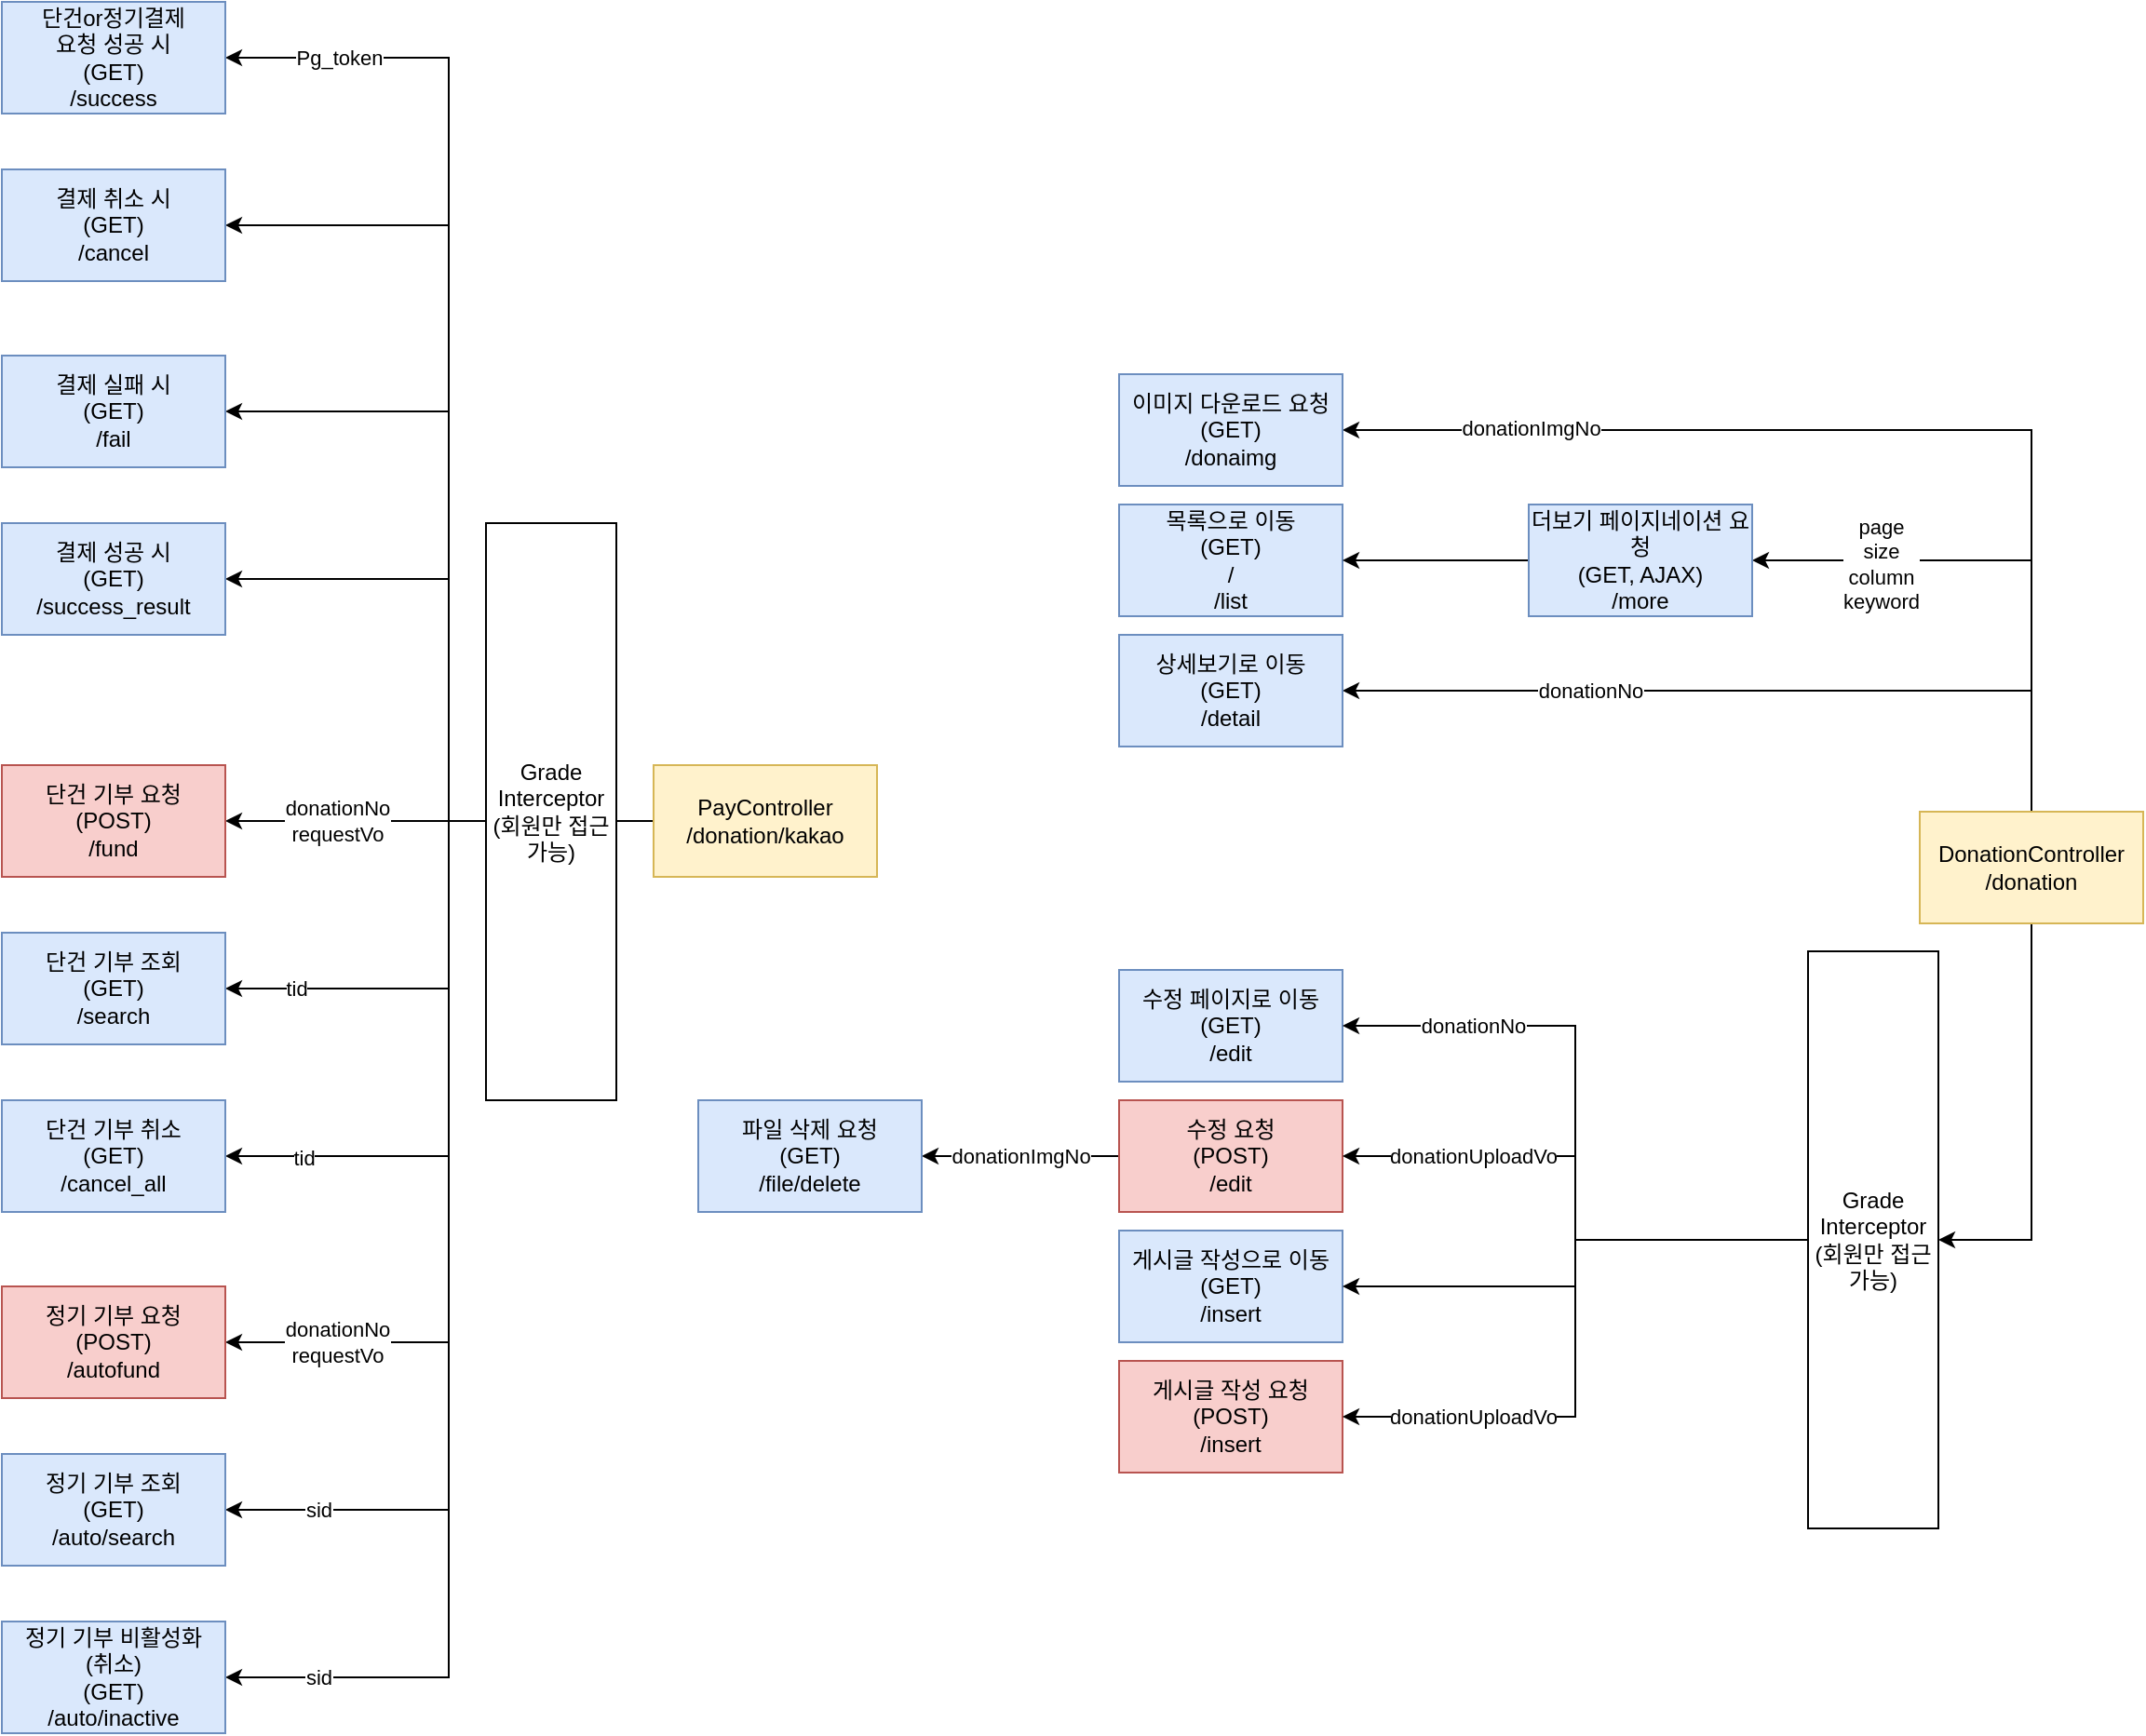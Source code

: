 <mxfile version="15.8.6" type="device"><diagram id="q-D6-skYD_-EYiF5gJB0" name="Page-1"><mxGraphModel dx="1866" dy="913" grid="1" gridSize="10" guides="1" tooltips="1" connect="1" arrows="1" fold="1" page="1" pageScale="1" pageWidth="827" pageHeight="1169" math="0" shadow="0"><root><mxCell id="0"/><mxCell id="1" parent="0"/><mxCell id="xnFM72oOqpRKixSJDU0s-53" style="edgeStyle=orthogonalEdgeStyle;rounded=0;orthogonalLoop=1;jettySize=auto;html=1;entryX=1;entryY=0.5;entryDx=0;entryDy=0;" edge="1" parent="1" source="xnFM72oOqpRKixSJDU0s-1" target="xnFM72oOqpRKixSJDU0s-6"><mxGeometry relative="1" as="geometry"><Array as="points"><mxPoint x="1070" y="490"/></Array></mxGeometry></mxCell><mxCell id="xnFM72oOqpRKixSJDU0s-63" value="donationNo" style="edgeLabel;html=1;align=center;verticalAlign=middle;resizable=0;points=[];" vertex="1" connectable="0" parent="xnFM72oOqpRKixSJDU0s-53"><mxGeometry x="0.58" y="3" relative="1" as="geometry"><mxPoint x="41" y="-3" as="offset"/></mxGeometry></mxCell><mxCell id="xnFM72oOqpRKixSJDU0s-54" style="edgeStyle=orthogonalEdgeStyle;rounded=0;orthogonalLoop=1;jettySize=auto;html=1;entryX=1;entryY=0.5;entryDx=0;entryDy=0;" edge="1" parent="1" source="xnFM72oOqpRKixSJDU0s-1" target="xnFM72oOqpRKixSJDU0s-15"><mxGeometry relative="1" as="geometry"><Array as="points"><mxPoint x="1070" y="420"/></Array></mxGeometry></mxCell><mxCell id="xnFM72oOqpRKixSJDU0s-64" value="page&lt;br&gt;size&lt;br&gt;column&lt;br&gt;keyword" style="edgeLabel;html=1;align=center;verticalAlign=middle;resizable=0;points=[];" vertex="1" connectable="0" parent="xnFM72oOqpRKixSJDU0s-54"><mxGeometry x="0.522" y="2" relative="1" as="geometry"><mxPoint x="1" as="offset"/></mxGeometry></mxCell><mxCell id="xnFM72oOqpRKixSJDU0s-56" style="edgeStyle=orthogonalEdgeStyle;rounded=0;orthogonalLoop=1;jettySize=auto;html=1;entryX=1;entryY=0.5;entryDx=0;entryDy=0;" edge="1" parent="1" source="xnFM72oOqpRKixSJDU0s-1" target="xnFM72oOqpRKixSJDU0s-19"><mxGeometry relative="1" as="geometry"><Array as="points"><mxPoint x="1070" y="350"/></Array></mxGeometry></mxCell><mxCell id="xnFM72oOqpRKixSJDU0s-65" value="donationImgNo" style="edgeLabel;html=1;align=center;verticalAlign=middle;resizable=0;points=[];" vertex="1" connectable="0" parent="xnFM72oOqpRKixSJDU0s-56"><mxGeometry x="0.649" y="-1" relative="1" as="geometry"><mxPoint as="offset"/></mxGeometry></mxCell><mxCell id="xnFM72oOqpRKixSJDU0s-58" style="edgeStyle=orthogonalEdgeStyle;rounded=0;orthogonalLoop=1;jettySize=auto;html=1;entryX=1;entryY=0.5;entryDx=0;entryDy=0;" edge="1" parent="1" source="xnFM72oOqpRKixSJDU0s-1" target="xnFM72oOqpRKixSJDU0s-57"><mxGeometry relative="1" as="geometry"><Array as="points"><mxPoint x="1070" y="785"/></Array></mxGeometry></mxCell><mxCell id="xnFM72oOqpRKixSJDU0s-1" value="DonationController&lt;br&gt;/donation" style="rounded=0;whiteSpace=wrap;html=1;fillColor=#fff2cc;strokeColor=#d6b656;" vertex="1" parent="1"><mxGeometry x="1010" y="555" width="120" height="60" as="geometry"/></mxCell><mxCell id="xnFM72oOqpRKixSJDU0s-27" value="" style="edgeStyle=orthogonalEdgeStyle;rounded=0;orthogonalLoop=1;jettySize=auto;html=1;" edge="1" parent="1" source="xnFM72oOqpRKixSJDU0s-2" target="xnFM72oOqpRKixSJDU0s-26"><mxGeometry relative="1" as="geometry"><Array as="points"><mxPoint x="220" y="560"/></Array></mxGeometry></mxCell><mxCell id="xnFM72oOqpRKixSJDU0s-73" value="donationNo&lt;br&gt;requestVo" style="edgeLabel;html=1;align=center;verticalAlign=middle;resizable=0;points=[];" vertex="1" connectable="0" parent="xnFM72oOqpRKixSJDU0s-27"><mxGeometry x="0.649" y="-1" relative="1" as="geometry"><mxPoint x="19" y="1" as="offset"/></mxGeometry></mxCell><mxCell id="xnFM72oOqpRKixSJDU0s-29" value="" style="edgeStyle=orthogonalEdgeStyle;rounded=0;orthogonalLoop=1;jettySize=auto;html=1;" edge="1" parent="1" source="xnFM72oOqpRKixSJDU0s-2" target="xnFM72oOqpRKixSJDU0s-28"><mxGeometry relative="1" as="geometry"><Array as="points"><mxPoint x="220" y="340"/></Array></mxGeometry></mxCell><mxCell id="xnFM72oOqpRKixSJDU0s-31" value="" style="edgeStyle=orthogonalEdgeStyle;rounded=0;orthogonalLoop=1;jettySize=auto;html=1;" edge="1" parent="1" source="xnFM72oOqpRKixSJDU0s-2" target="xnFM72oOqpRKixSJDU0s-30"><mxGeometry relative="1" as="geometry"><Array as="points"><mxPoint x="220" y="240"/></Array></mxGeometry></mxCell><mxCell id="xnFM72oOqpRKixSJDU0s-33" value="" style="edgeStyle=orthogonalEdgeStyle;rounded=0;orthogonalLoop=1;jettySize=auto;html=1;" edge="1" parent="1" source="xnFM72oOqpRKixSJDU0s-2" target="xnFM72oOqpRKixSJDU0s-32"><mxGeometry relative="1" as="geometry"><Array as="points"><mxPoint x="220" y="150"/></Array></mxGeometry></mxCell><mxCell id="xnFM72oOqpRKixSJDU0s-72" value="Pg_token" style="edgeLabel;html=1;align=center;verticalAlign=middle;resizable=0;points=[];" vertex="1" connectable="0" parent="xnFM72oOqpRKixSJDU0s-33"><mxGeometry x="0.885" y="3" relative="1" as="geometry"><mxPoint x="24" y="-3" as="offset"/></mxGeometry></mxCell><mxCell id="xnFM72oOqpRKixSJDU0s-35" value="" style="edgeStyle=orthogonalEdgeStyle;rounded=0;orthogonalLoop=1;jettySize=auto;html=1;" edge="1" parent="1" source="xnFM72oOqpRKixSJDU0s-2" target="xnFM72oOqpRKixSJDU0s-34"><mxGeometry relative="1" as="geometry"><Array as="points"><mxPoint x="220" y="650"/></Array></mxGeometry></mxCell><mxCell id="xnFM72oOqpRKixSJDU0s-77" value="tid" style="edgeLabel;html=1;align=center;verticalAlign=middle;resizable=0;points=[];" vertex="1" connectable="0" parent="xnFM72oOqpRKixSJDU0s-35"><mxGeometry x="0.762" relative="1" as="geometry"><mxPoint as="offset"/></mxGeometry></mxCell><mxCell id="xnFM72oOqpRKixSJDU0s-37" value="" style="edgeStyle=orthogonalEdgeStyle;rounded=0;orthogonalLoop=1;jettySize=auto;html=1;" edge="1" parent="1" source="xnFM72oOqpRKixSJDU0s-2" target="xnFM72oOqpRKixSJDU0s-36"><mxGeometry relative="1" as="geometry"><Array as="points"><mxPoint x="220" y="740"/></Array></mxGeometry></mxCell><mxCell id="xnFM72oOqpRKixSJDU0s-78" value="tid" style="edgeLabel;html=1;align=center;verticalAlign=middle;resizable=0;points=[];" vertex="1" connectable="0" parent="xnFM72oOqpRKixSJDU0s-37"><mxGeometry x="0.797" y="1" relative="1" as="geometry"><mxPoint as="offset"/></mxGeometry></mxCell><mxCell id="xnFM72oOqpRKixSJDU0s-39" value="" style="edgeStyle=orthogonalEdgeStyle;rounded=0;orthogonalLoop=1;jettySize=auto;html=1;" edge="1" parent="1" source="xnFM72oOqpRKixSJDU0s-2" target="xnFM72oOqpRKixSJDU0s-38"><mxGeometry relative="1" as="geometry"><Array as="points"><mxPoint x="220" y="840"/></Array></mxGeometry></mxCell><mxCell id="xnFM72oOqpRKixSJDU0s-74" value="donationNo&lt;br&gt;requestVo" style="edgeLabel;html=1;align=center;verticalAlign=middle;resizable=0;points=[];" vertex="1" connectable="0" parent="xnFM72oOqpRKixSJDU0s-39"><mxGeometry x="0.833" y="-4" relative="1" as="geometry"><mxPoint x="17" y="4" as="offset"/></mxGeometry></mxCell><mxCell id="xnFM72oOqpRKixSJDU0s-41" value="" style="edgeStyle=orthogonalEdgeStyle;rounded=0;orthogonalLoop=1;jettySize=auto;html=1;" edge="1" parent="1" source="xnFM72oOqpRKixSJDU0s-2" target="xnFM72oOqpRKixSJDU0s-40"><mxGeometry relative="1" as="geometry"><Array as="points"><mxPoint x="220" y="930"/></Array></mxGeometry></mxCell><mxCell id="xnFM72oOqpRKixSJDU0s-75" value="sid" style="edgeLabel;html=1;align=center;verticalAlign=middle;resizable=0;points=[];" vertex="1" connectable="0" parent="xnFM72oOqpRKixSJDU0s-41"><mxGeometry x="0.866" y="4" relative="1" as="geometry"><mxPoint x="10" y="-4" as="offset"/></mxGeometry></mxCell><mxCell id="xnFM72oOqpRKixSJDU0s-43" value="" style="edgeStyle=orthogonalEdgeStyle;rounded=0;orthogonalLoop=1;jettySize=auto;html=1;" edge="1" parent="1" source="xnFM72oOqpRKixSJDU0s-2" target="xnFM72oOqpRKixSJDU0s-42"><mxGeometry relative="1" as="geometry"><Array as="points"><mxPoint x="220" y="1020"/></Array></mxGeometry></mxCell><mxCell id="xnFM72oOqpRKixSJDU0s-76" value="sid" style="edgeLabel;html=1;align=center;verticalAlign=middle;resizable=0;points=[];" vertex="1" connectable="0" parent="xnFM72oOqpRKixSJDU0s-43"><mxGeometry x="0.876" y="-4" relative="1" as="geometry"><mxPoint x="7" y="4" as="offset"/></mxGeometry></mxCell><mxCell id="xnFM72oOqpRKixSJDU0s-45" value="" style="edgeStyle=orthogonalEdgeStyle;rounded=0;orthogonalLoop=1;jettySize=auto;html=1;startArrow=none;" edge="1" parent="1" source="xnFM72oOqpRKixSJDU0s-48" target="xnFM72oOqpRKixSJDU0s-44"><mxGeometry relative="1" as="geometry"><Array as="points"><mxPoint x="220" y="560"/><mxPoint x="220" y="430"/></Array></mxGeometry></mxCell><mxCell id="xnFM72oOqpRKixSJDU0s-2" value="PayController&lt;br&gt;/donation/kakao" style="rounded=0;whiteSpace=wrap;html=1;fillColor=#fff2cc;strokeColor=#d6b656;" vertex="1" parent="1"><mxGeometry x="330" y="530" width="120" height="60" as="geometry"/></mxCell><mxCell id="xnFM72oOqpRKixSJDU0s-4" value="목록으로 이동&lt;br&gt;(GET)&lt;br&gt;/&lt;br&gt;/list" style="whiteSpace=wrap;html=1;rounded=0;fillColor=#dae8fc;strokeColor=#6c8ebf;" vertex="1" parent="1"><mxGeometry x="580" y="390" width="120" height="60" as="geometry"/></mxCell><mxCell id="xnFM72oOqpRKixSJDU0s-6" value="상세보기로 이동&lt;br&gt;(GET)&lt;br&gt;/detail" style="whiteSpace=wrap;html=1;rounded=0;fillColor=#dae8fc;strokeColor=#6c8ebf;" vertex="1" parent="1"><mxGeometry x="580" y="460" width="120" height="60" as="geometry"/></mxCell><mxCell id="xnFM72oOqpRKixSJDU0s-8" value="게시글 작성으로 이동&lt;br&gt;(GET)&lt;br&gt;/insert" style="whiteSpace=wrap;html=1;rounded=0;fillColor=#dae8fc;strokeColor=#6c8ebf;" vertex="1" parent="1"><mxGeometry x="580" y="780" width="120" height="60" as="geometry"/></mxCell><mxCell id="xnFM72oOqpRKixSJDU0s-12" value="수정 페이지로 이동&lt;br&gt;(GET)&lt;br&gt;/edit" style="whiteSpace=wrap;html=1;rounded=0;fillColor=#dae8fc;strokeColor=#6c8ebf;" vertex="1" parent="1"><mxGeometry x="580" y="640" width="120" height="60" as="geometry"/></mxCell><mxCell id="xnFM72oOqpRKixSJDU0s-71" value="donationImgNo" style="edgeStyle=orthogonalEdgeStyle;rounded=0;orthogonalLoop=1;jettySize=auto;html=1;" edge="1" parent="1" source="xnFM72oOqpRKixSJDU0s-14" target="xnFM72oOqpRKixSJDU0s-70"><mxGeometry relative="1" as="geometry"/></mxCell><mxCell id="xnFM72oOqpRKixSJDU0s-14" value="수정 요청&lt;br&gt;(POST)&lt;br&gt;/edit" style="whiteSpace=wrap;html=1;rounded=0;fillColor=#f8cecc;strokeColor=#b85450;" vertex="1" parent="1"><mxGeometry x="580" y="710" width="120" height="60" as="geometry"/></mxCell><mxCell id="xnFM72oOqpRKixSJDU0s-66" style="edgeStyle=orthogonalEdgeStyle;rounded=0;orthogonalLoop=1;jettySize=auto;html=1;" edge="1" parent="1" source="xnFM72oOqpRKixSJDU0s-15" target="xnFM72oOqpRKixSJDU0s-4"><mxGeometry relative="1" as="geometry"/></mxCell><mxCell id="xnFM72oOqpRKixSJDU0s-15" value="더보기 페이지네이션 요청&lt;br&gt;(GET, AJAX)&lt;br&gt;/more" style="whiteSpace=wrap;html=1;rounded=0;fillColor=#dae8fc;strokeColor=#6c8ebf;" vertex="1" parent="1"><mxGeometry x="800" y="390" width="120" height="60" as="geometry"/></mxCell><mxCell id="xnFM72oOqpRKixSJDU0s-19" value="이미지 다운로드 요청&lt;br&gt;(GET)&lt;br&gt;/donaimg" style="whiteSpace=wrap;html=1;rounded=0;fillColor=#dae8fc;strokeColor=#6c8ebf;" vertex="1" parent="1"><mxGeometry x="580" y="320" width="120" height="60" as="geometry"/></mxCell><mxCell id="xnFM72oOqpRKixSJDU0s-26" value="단건 기부 요청&lt;br&gt;(POST)&lt;br&gt;/fund" style="whiteSpace=wrap;html=1;rounded=0;fillColor=#f8cecc;strokeColor=#b85450;" vertex="1" parent="1"><mxGeometry x="-20" y="530" width="120" height="60" as="geometry"/></mxCell><mxCell id="xnFM72oOqpRKixSJDU0s-28" value="결제 실패 시&lt;br&gt;(GET)&lt;br&gt;/fail" style="whiteSpace=wrap;html=1;rounded=0;fillColor=#dae8fc;strokeColor=#6c8ebf;" vertex="1" parent="1"><mxGeometry x="-20" y="310" width="120" height="60" as="geometry"/></mxCell><mxCell id="xnFM72oOqpRKixSJDU0s-30" value="결제 취소 시&lt;br&gt;(GET)&lt;br&gt;/cancel" style="whiteSpace=wrap;html=1;rounded=0;fillColor=#dae8fc;strokeColor=#6c8ebf;" vertex="1" parent="1"><mxGeometry x="-20" y="210" width="120" height="60" as="geometry"/></mxCell><mxCell id="xnFM72oOqpRKixSJDU0s-32" value="단건or정기결제&lt;br&gt;요청 성공 시&lt;br&gt;(GET)&lt;br&gt;/success" style="whiteSpace=wrap;html=1;rounded=0;fillColor=#dae8fc;strokeColor=#6c8ebf;" vertex="1" parent="1"><mxGeometry x="-20" y="120" width="120" height="60" as="geometry"/></mxCell><mxCell id="xnFM72oOqpRKixSJDU0s-34" value="단건 기부 조회&lt;br&gt;(GET)&lt;br&gt;/search" style="whiteSpace=wrap;html=1;rounded=0;fillColor=#dae8fc;strokeColor=#6c8ebf;" vertex="1" parent="1"><mxGeometry x="-20" y="620" width="120" height="60" as="geometry"/></mxCell><mxCell id="xnFM72oOqpRKixSJDU0s-36" value="단건 기부 취소&lt;br&gt;(GET)&lt;br&gt;/cancel_all" style="whiteSpace=wrap;html=1;rounded=0;fillColor=#dae8fc;strokeColor=#6c8ebf;" vertex="1" parent="1"><mxGeometry x="-20" y="710" width="120" height="60" as="geometry"/></mxCell><mxCell id="xnFM72oOqpRKixSJDU0s-38" value="정기 기부 요청&lt;br&gt;(POST)&lt;br&gt;/autofund" style="whiteSpace=wrap;html=1;rounded=0;fillColor=#f8cecc;strokeColor=#b85450;" vertex="1" parent="1"><mxGeometry x="-20" y="810" width="120" height="60" as="geometry"/></mxCell><mxCell id="xnFM72oOqpRKixSJDU0s-40" value="정기 기부 조회&lt;br&gt;(GET)&lt;br&gt;/auto/search" style="whiteSpace=wrap;html=1;rounded=0;fillColor=#dae8fc;strokeColor=#6c8ebf;" vertex="1" parent="1"><mxGeometry x="-20" y="900" width="120" height="60" as="geometry"/></mxCell><mxCell id="xnFM72oOqpRKixSJDU0s-42" value="정기 기부 비활성화&lt;br&gt;(취소)&lt;br&gt;(GET)&lt;br&gt;/auto/inactive" style="whiteSpace=wrap;html=1;rounded=0;fillColor=#dae8fc;strokeColor=#6c8ebf;" vertex="1" parent="1"><mxGeometry x="-20" y="990" width="120" height="60" as="geometry"/></mxCell><mxCell id="xnFM72oOqpRKixSJDU0s-44" value="결제 성공 시&lt;br&gt;(GET)&lt;br&gt;/success_result" style="whiteSpace=wrap;html=1;rounded=0;fillColor=#dae8fc;strokeColor=#6c8ebf;" vertex="1" parent="1"><mxGeometry x="-20" y="400" width="120" height="60" as="geometry"/></mxCell><mxCell id="xnFM72oOqpRKixSJDU0s-10" value="게시글 작성 요청&lt;br&gt;(POST)&lt;br&gt;/insert" style="whiteSpace=wrap;html=1;rounded=0;fillColor=#f8cecc;strokeColor=#b85450;" vertex="1" parent="1"><mxGeometry x="580" y="850" width="120" height="60" as="geometry"/></mxCell><mxCell id="xnFM72oOqpRKixSJDU0s-48" value="Grade&lt;br&gt;Interceptor&lt;br&gt;(회원만 접근 가능)" style="rounded=0;whiteSpace=wrap;html=1;" vertex="1" parent="1"><mxGeometry x="240" y="400" width="70" height="310" as="geometry"/></mxCell><mxCell id="xnFM72oOqpRKixSJDU0s-59" value="donationNo" style="edgeStyle=orthogonalEdgeStyle;rounded=0;orthogonalLoop=1;jettySize=auto;html=1;entryX=1;entryY=0.5;entryDx=0;entryDy=0;" edge="1" parent="1" source="xnFM72oOqpRKixSJDU0s-57" target="xnFM72oOqpRKixSJDU0s-12"><mxGeometry x="0.616" relative="1" as="geometry"><mxPoint as="offset"/></mxGeometry></mxCell><mxCell id="xnFM72oOqpRKixSJDU0s-60" value="donationUploadVo" style="edgeStyle=orthogonalEdgeStyle;rounded=0;orthogonalLoop=1;jettySize=auto;html=1;entryX=1;entryY=0.5;entryDx=0;entryDy=0;" edge="1" parent="1" source="xnFM72oOqpRKixSJDU0s-57" target="xnFM72oOqpRKixSJDU0s-14"><mxGeometry x="0.525" relative="1" as="geometry"><mxPoint as="offset"/></mxGeometry></mxCell><mxCell id="xnFM72oOqpRKixSJDU0s-61" style="edgeStyle=orthogonalEdgeStyle;rounded=0;orthogonalLoop=1;jettySize=auto;html=1;entryX=1;entryY=0.5;entryDx=0;entryDy=0;" edge="1" parent="1" source="xnFM72oOqpRKixSJDU0s-57" target="xnFM72oOqpRKixSJDU0s-8"><mxGeometry relative="1" as="geometry"/></mxCell><mxCell id="xnFM72oOqpRKixSJDU0s-62" style="edgeStyle=orthogonalEdgeStyle;rounded=0;orthogonalLoop=1;jettySize=auto;html=1;entryX=1;entryY=0.5;entryDx=0;entryDy=0;" edge="1" parent="1" source="xnFM72oOqpRKixSJDU0s-57" target="xnFM72oOqpRKixSJDU0s-10"><mxGeometry relative="1" as="geometry"/></mxCell><mxCell id="xnFM72oOqpRKixSJDU0s-68" value="donationUploadVo" style="edgeLabel;html=1;align=center;verticalAlign=middle;resizable=0;points=[];" vertex="1" connectable="0" parent="xnFM72oOqpRKixSJDU0s-62"><mxGeometry x="0.756" relative="1" as="geometry"><mxPoint x="28" as="offset"/></mxGeometry></mxCell><mxCell id="xnFM72oOqpRKixSJDU0s-57" value="Grade&lt;br&gt;Interceptor&lt;br&gt;(회원만 접근 가능)" style="rounded=0;whiteSpace=wrap;html=1;" vertex="1" parent="1"><mxGeometry x="950" y="630" width="70" height="310" as="geometry"/></mxCell><mxCell id="xnFM72oOqpRKixSJDU0s-70" value="파일 삭제 요청&lt;br&gt;(GET)&lt;br&gt;/file/delete" style="whiteSpace=wrap;html=1;rounded=0;fillColor=#dae8fc;strokeColor=#6c8ebf;" vertex="1" parent="1"><mxGeometry x="354" y="710" width="120" height="60" as="geometry"/></mxCell></root></mxGraphModel></diagram></mxfile>